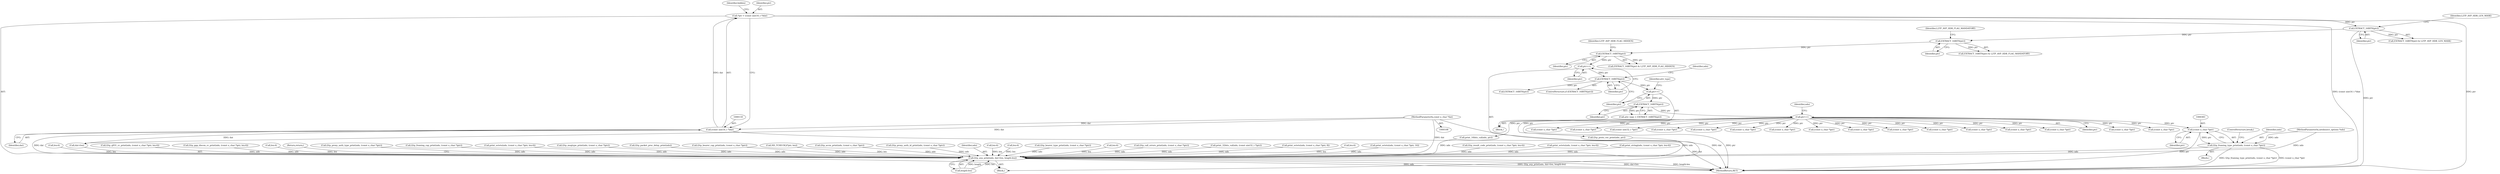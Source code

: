 digraph "1_tcpdump_cc4a7391c616be7a64ed65742ef9ed3f106eb165_0@del" {
"1000382" [label="(Call,(const u_char *)ptr)"];
"1000231" [label="(Call,ptr++)"];
"1000229" [label="(Call,EXTRACT_16BITS(ptr))"];
"1000225" [label="(Call,ptr++)"];
"1000186" [label="(Call,EXTRACT_16BITS(ptr))"];
"1000183" [label="(Call,ptr++)"];
"1000172" [label="(Call,EXTRACT_16BITS(ptr))"];
"1000162" [label="(Call,EXTRACT_16BITS(ptr))"];
"1000141" [label="(Call,EXTRACT_16BITS(ptr))"];
"1000115" [label="(Call,*ptr = (const uint16_t *)dat)"];
"1000117" [label="(Call,(const uint16_t *)dat)"];
"1000110" [label="(MethodParameterIn,const u_char *dat)"];
"1000380" [label="(Call,l2tp_framing_type_print(ndo, (const u_char *)ptr))"];
"1000436" [label="(Call,l2tp_avp_print(ndo, dat+len, length-len))"];
"1000405" [label="(Call,l2tp_call_errors_print(ndo, (const u_char *)ptr))"];
"1000276" [label="(Call,l2tp_proto_ver_print(ndo, ptr))"];
"1000123" [label="(Identifier,hidden)"];
"1000366" [label="(Call,print_32bits_val(ndo, (const uint32_t *)ptr))"];
"1000231" [label="(Call,ptr++)"];
"1000119" [label="(Identifier,dat)"];
"1000335" [label="(Call,(const u_char *)ptr)"];
"1000171" [label="(Call,EXTRACT_16BITS(ptr) & L2TP_AVP_HDR_FLAG_HIDDEN)"];
"1000140" [label="(Call,EXTRACT_16BITS(ptr) & L2TP_AVP_HDR_LEN_MASK)"];
"1000295" [label="(Call,print_octets(ndo, (const u_char *)ptr, 8))"];
"1000224" [label="(Block,)"];
"1000338" [label="(Call,len-6)"];
"1000353" [label="(Call,print_octets(ndo, (const u_char *)ptr, 16))"];
"1000143" [label="(Identifier,L2TP_AVP_HDR_LEN_MASK)"];
"1000185" [label="(ControlStructure,if (EXTRACT_16BITS(ptr)))"];
"1000183" [label="(Call,ptr++)"];
"1000187" [label="(Identifier,ptr)"];
"1000441" [label="(Call,length-len)"];
"1000229" [label="(Call,EXTRACT_16BITS(ptr))"];
"1000438" [label="(Call,dat+len)"];
"1000109" [label="(MethodParameterIn,netdissect_options *ndo)"];
"1000225" [label="(Call,ptr++)"];
"1000112" [label="(Block,)"];
"1000266" [label="(Call,l2tp_result_code_print(ndo, (const u_char *)ptr, len-6))"];
"1000333" [label="(Call,print_octets(ndo, (const u_char *)ptr, len-6))"];
"1000317" [label="(Call,print_string(ndo, (const u_char *)ptr, len-6))"];
"1000426" [label="(Call,len-6)"];
"1000162" [label="(Call,EXTRACT_16BITS(ptr))"];
"1000407" [label="(Call,(const u_char *)ptr)"];
"1000380" [label="(Call,l2tp_framing_type_print(ndo, (const u_char *)ptr))"];
"1000319" [label="(Call,(const u_char *)ptr)"];
"1000226" [label="(Identifier,ptr)"];
"1000184" [label="(Identifier,ptr)"];
"1000306" [label="(Call,print_16bits_val(ndo, ptr))"];
"1000261" [label="(Call,(const u_char *)ptr)"];
"1000381" [label="(Identifier,ndo)"];
"1000343" [label="(Call,l2tp_q931_cc_print(ndo, (const u_char *)ptr, len-6))"];
"1000421" [label="(Call,l2tp_ppp_discon_cc_print(ndo, (const u_char *)ptr, len-6))"];
"1000232" [label="(Identifier,ptr)"];
"1000297" [label="(Call,(const u_char *)ptr)"];
"1000116" [label="(Identifier,ptr)"];
"1000141" [label="(Call,EXTRACT_16BITS(ptr))"];
"1000142" [label="(Identifier,ptr)"];
"1000194" [label="(Call,EXTRACT_16BITS(ptr))"];
"1000271" [label="(Call,len-6)"];
"1000444" [label="(Return,return;)"];
"1000391" [label="(Call,l2tp_proxy_auth_type_print(ndo, (const u_char *)ptr))"];
"1000281" [label="(Call,l2tp_framing_cap_print(ndo, (const u_char *)ptr))"];
"1000211" [label="(Call,print_octets(ndo, (const u_char *)ptr, len-6))"];
"1000173" [label="(Identifier,ptr)"];
"1000259" [label="(Call,l2tp_msgtype_print(ndo, (const u_char *)ptr))"];
"1000110" [label="(MethodParameterIn,const u_char *dat)"];
"1000115" [label="(Call,*ptr = (const uint16_t *)dat)"];
"1000423" [label="(Call,(const u_char *)ptr)"];
"1000450" [label="(MethodReturn,RET)"];
"1000163" [label="(Identifier,ptr)"];
"1000268" [label="(Call,(const u_char *)ptr)"];
"1000387" [label="(Call,l2tp_packet_proc_delay_print(ndo))"];
"1000191" [label="(Identifier,ndo)"];
"1000288" [label="(Call,l2tp_bearer_cap_print(ndo, (const u_char *)ptr))"];
"1000345" [label="(Call,(const u_char *)ptr)"];
"1000156" [label="(Call,ND_TCHECK2(*ptr, len))"];
"1000382" [label="(Call,(const u_char *)ptr)"];
"1000368" [label="(Call,(const uint32_t *)ptr)"];
"1000412" [label="(Call,l2tp_accm_print(ndo, (const u_char *)ptr))"];
"1000398" [label="(Call,l2tp_proxy_auth_id_print(ndo, (const u_char *)ptr))"];
"1000414" [label="(Call,(const u_char *)ptr)"];
"1000393" [label="(Call,(const u_char *)ptr)"];
"1000174" [label="(Identifier,L2TP_AVP_HDR_FLAG_HIDDEN)"];
"1000437" [label="(Identifier,ndo)"];
"1000355" [label="(Call,(const u_char *)ptr)"];
"1000235" [label="(Identifier,ndo)"];
"1000375" [label="(Call,(const u_char *)ptr)"];
"1000385" [label="(ControlStructure,break;)"];
"1000227" [label="(Call,attr_type = EXTRACT_16BITS(ptr))"];
"1000230" [label="(Identifier,ptr)"];
"1000283" [label="(Call,(const u_char *)ptr)"];
"1000172" [label="(Call,EXTRACT_16BITS(ptr))"];
"1000436" [label="(Call,l2tp_avp_print(ndo, dat+len, length-len))"];
"1000348" [label="(Call,len-6)"];
"1000384" [label="(Identifier,ptr)"];
"1000322" [label="(Call,len-6)"];
"1000164" [label="(Identifier,L2TP_AVP_HDR_FLAG_MANDATORY)"];
"1000161" [label="(Call,EXTRACT_16BITS(ptr) & L2TP_AVP_HDR_FLAG_MANDATORY)"];
"1000400" [label="(Call,(const u_char *)ptr)"];
"1000373" [label="(Call,l2tp_bearer_type_print(ndo, (const u_char *)ptr))"];
"1000186" [label="(Call,EXTRACT_16BITS(ptr))"];
"1000290" [label="(Call,(const u_char *)ptr)"];
"1000228" [label="(Identifier,attr_type)"];
"1000257" [label="(Block,)"];
"1000216" [label="(Call,len-6)"];
"1000117" [label="(Call,(const uint16_t *)dat)"];
"1000382" -> "1000380"  [label="AST: "];
"1000382" -> "1000384"  [label="CFG: "];
"1000383" -> "1000382"  [label="AST: "];
"1000384" -> "1000382"  [label="AST: "];
"1000380" -> "1000382"  [label="CFG: "];
"1000382" -> "1000450"  [label="DDG: ptr"];
"1000382" -> "1000380"  [label="DDG: ptr"];
"1000231" -> "1000382"  [label="DDG: ptr"];
"1000231" -> "1000224"  [label="AST: "];
"1000231" -> "1000232"  [label="CFG: "];
"1000232" -> "1000231"  [label="AST: "];
"1000235" -> "1000231"  [label="CFG: "];
"1000231" -> "1000450"  [label="DDG: ptr"];
"1000229" -> "1000231"  [label="DDG: ptr"];
"1000231" -> "1000261"  [label="DDG: ptr"];
"1000231" -> "1000268"  [label="DDG: ptr"];
"1000231" -> "1000276"  [label="DDG: ptr"];
"1000231" -> "1000283"  [label="DDG: ptr"];
"1000231" -> "1000290"  [label="DDG: ptr"];
"1000231" -> "1000297"  [label="DDG: ptr"];
"1000231" -> "1000306"  [label="DDG: ptr"];
"1000231" -> "1000319"  [label="DDG: ptr"];
"1000231" -> "1000335"  [label="DDG: ptr"];
"1000231" -> "1000345"  [label="DDG: ptr"];
"1000231" -> "1000355"  [label="DDG: ptr"];
"1000231" -> "1000368"  [label="DDG: ptr"];
"1000231" -> "1000375"  [label="DDG: ptr"];
"1000231" -> "1000393"  [label="DDG: ptr"];
"1000231" -> "1000400"  [label="DDG: ptr"];
"1000231" -> "1000407"  [label="DDG: ptr"];
"1000231" -> "1000414"  [label="DDG: ptr"];
"1000231" -> "1000423"  [label="DDG: ptr"];
"1000229" -> "1000227"  [label="AST: "];
"1000229" -> "1000230"  [label="CFG: "];
"1000230" -> "1000229"  [label="AST: "];
"1000227" -> "1000229"  [label="CFG: "];
"1000229" -> "1000227"  [label="DDG: ptr"];
"1000225" -> "1000229"  [label="DDG: ptr"];
"1000225" -> "1000224"  [label="AST: "];
"1000225" -> "1000226"  [label="CFG: "];
"1000226" -> "1000225"  [label="AST: "];
"1000228" -> "1000225"  [label="CFG: "];
"1000186" -> "1000225"  [label="DDG: ptr"];
"1000186" -> "1000185"  [label="AST: "];
"1000186" -> "1000187"  [label="CFG: "];
"1000187" -> "1000186"  [label="AST: "];
"1000191" -> "1000186"  [label="CFG: "];
"1000226" -> "1000186"  [label="CFG: "];
"1000183" -> "1000186"  [label="DDG: ptr"];
"1000186" -> "1000194"  [label="DDG: ptr"];
"1000183" -> "1000112"  [label="AST: "];
"1000183" -> "1000184"  [label="CFG: "];
"1000184" -> "1000183"  [label="AST: "];
"1000187" -> "1000183"  [label="CFG: "];
"1000172" -> "1000183"  [label="DDG: ptr"];
"1000172" -> "1000171"  [label="AST: "];
"1000172" -> "1000173"  [label="CFG: "];
"1000173" -> "1000172"  [label="AST: "];
"1000174" -> "1000172"  [label="CFG: "];
"1000172" -> "1000171"  [label="DDG: ptr"];
"1000162" -> "1000172"  [label="DDG: ptr"];
"1000162" -> "1000161"  [label="AST: "];
"1000162" -> "1000163"  [label="CFG: "];
"1000163" -> "1000162"  [label="AST: "];
"1000164" -> "1000162"  [label="CFG: "];
"1000162" -> "1000161"  [label="DDG: ptr"];
"1000141" -> "1000162"  [label="DDG: ptr"];
"1000141" -> "1000140"  [label="AST: "];
"1000141" -> "1000142"  [label="CFG: "];
"1000142" -> "1000141"  [label="AST: "];
"1000143" -> "1000141"  [label="CFG: "];
"1000141" -> "1000450"  [label="DDG: ptr"];
"1000141" -> "1000140"  [label="DDG: ptr"];
"1000115" -> "1000141"  [label="DDG: ptr"];
"1000115" -> "1000112"  [label="AST: "];
"1000115" -> "1000117"  [label="CFG: "];
"1000116" -> "1000115"  [label="AST: "];
"1000117" -> "1000115"  [label="AST: "];
"1000123" -> "1000115"  [label="CFG: "];
"1000115" -> "1000450"  [label="DDG: (const uint16_t *)dat"];
"1000115" -> "1000450"  [label="DDG: ptr"];
"1000117" -> "1000115"  [label="DDG: dat"];
"1000117" -> "1000119"  [label="CFG: "];
"1000118" -> "1000117"  [label="AST: "];
"1000119" -> "1000117"  [label="AST: "];
"1000117" -> "1000450"  [label="DDG: dat"];
"1000110" -> "1000117"  [label="DDG: dat"];
"1000117" -> "1000436"  [label="DDG: dat"];
"1000117" -> "1000438"  [label="DDG: dat"];
"1000110" -> "1000108"  [label="AST: "];
"1000110" -> "1000450"  [label="DDG: dat"];
"1000110" -> "1000436"  [label="DDG: dat"];
"1000110" -> "1000438"  [label="DDG: dat"];
"1000380" -> "1000257"  [label="AST: "];
"1000381" -> "1000380"  [label="AST: "];
"1000385" -> "1000380"  [label="CFG: "];
"1000380" -> "1000450"  [label="DDG: l2tp_framing_type_print(ndo, (const u_char *)ptr)"];
"1000380" -> "1000450"  [label="DDG: (const u_char *)ptr"];
"1000109" -> "1000380"  [label="DDG: ndo"];
"1000380" -> "1000436"  [label="DDG: ndo"];
"1000436" -> "1000112"  [label="AST: "];
"1000436" -> "1000441"  [label="CFG: "];
"1000437" -> "1000436"  [label="AST: "];
"1000438" -> "1000436"  [label="AST: "];
"1000441" -> "1000436"  [label="AST: "];
"1000444" -> "1000436"  [label="CFG: "];
"1000436" -> "1000450"  [label="DDG: ndo"];
"1000436" -> "1000450"  [label="DDG: l2tp_avp_print(ndo, dat+len, length-len)"];
"1000436" -> "1000450"  [label="DDG: dat+len"];
"1000436" -> "1000450"  [label="DDG: length-len"];
"1000343" -> "1000436"  [label="DDG: ndo"];
"1000281" -> "1000436"  [label="DDG: ndo"];
"1000317" -> "1000436"  [label="DDG: ndo"];
"1000295" -> "1000436"  [label="DDG: ndo"];
"1000391" -> "1000436"  [label="DDG: ndo"];
"1000306" -> "1000436"  [label="DDG: ndo"];
"1000387" -> "1000436"  [label="DDG: ndo"];
"1000421" -> "1000436"  [label="DDG: ndo"];
"1000412" -> "1000436"  [label="DDG: ndo"];
"1000366" -> "1000436"  [label="DDG: ndo"];
"1000211" -> "1000436"  [label="DDG: ndo"];
"1000353" -> "1000436"  [label="DDG: ndo"];
"1000373" -> "1000436"  [label="DDG: ndo"];
"1000333" -> "1000436"  [label="DDG: ndo"];
"1000259" -> "1000436"  [label="DDG: ndo"];
"1000288" -> "1000436"  [label="DDG: ndo"];
"1000266" -> "1000436"  [label="DDG: ndo"];
"1000276" -> "1000436"  [label="DDG: ndo"];
"1000405" -> "1000436"  [label="DDG: ndo"];
"1000398" -> "1000436"  [label="DDG: ndo"];
"1000109" -> "1000436"  [label="DDG: ndo"];
"1000441" -> "1000436"  [label="DDG: length"];
"1000441" -> "1000436"  [label="DDG: len"];
"1000156" -> "1000436"  [label="DDG: len"];
"1000426" -> "1000436"  [label="DDG: len"];
"1000216" -> "1000436"  [label="DDG: len"];
"1000322" -> "1000436"  [label="DDG: len"];
"1000271" -> "1000436"  [label="DDG: len"];
"1000338" -> "1000436"  [label="DDG: len"];
"1000348" -> "1000436"  [label="DDG: len"];
}
